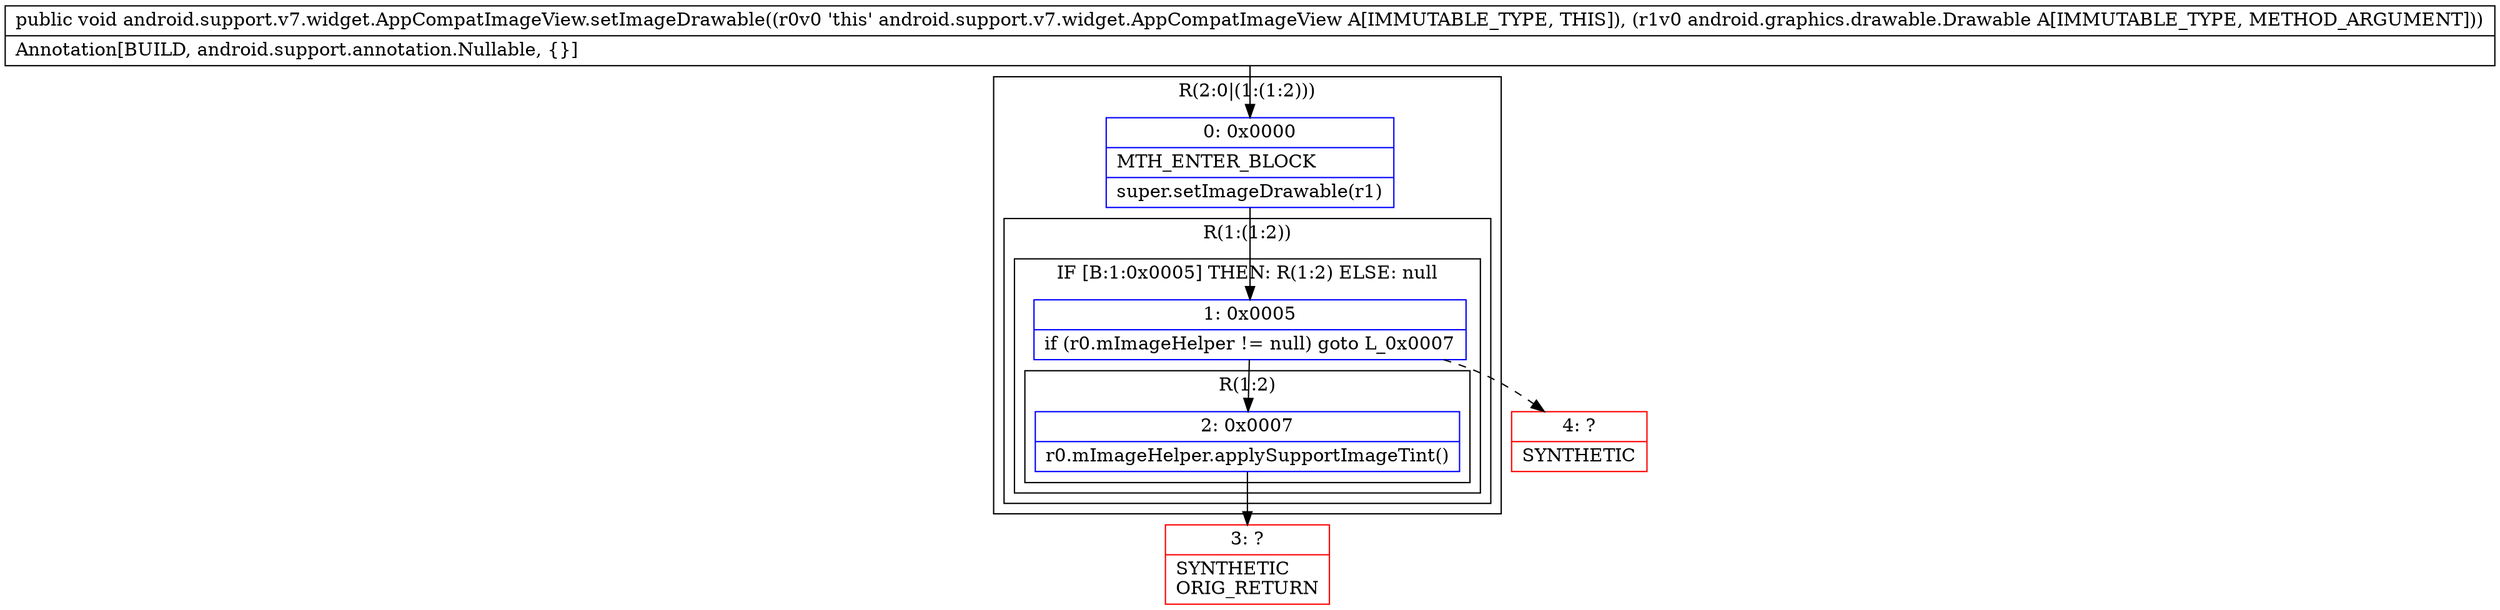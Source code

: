digraph "CFG forandroid.support.v7.widget.AppCompatImageView.setImageDrawable(Landroid\/graphics\/drawable\/Drawable;)V" {
subgraph cluster_Region_918045329 {
label = "R(2:0|(1:(1:2)))";
node [shape=record,color=blue];
Node_0 [shape=record,label="{0\:\ 0x0000|MTH_ENTER_BLOCK\l|super.setImageDrawable(r1)\l}"];
subgraph cluster_Region_731414262 {
label = "R(1:(1:2))";
node [shape=record,color=blue];
subgraph cluster_IfRegion_448504652 {
label = "IF [B:1:0x0005] THEN: R(1:2) ELSE: null";
node [shape=record,color=blue];
Node_1 [shape=record,label="{1\:\ 0x0005|if (r0.mImageHelper != null) goto L_0x0007\l}"];
subgraph cluster_Region_1622579041 {
label = "R(1:2)";
node [shape=record,color=blue];
Node_2 [shape=record,label="{2\:\ 0x0007|r0.mImageHelper.applySupportImageTint()\l}"];
}
}
}
}
Node_3 [shape=record,color=red,label="{3\:\ ?|SYNTHETIC\lORIG_RETURN\l}"];
Node_4 [shape=record,color=red,label="{4\:\ ?|SYNTHETIC\l}"];
MethodNode[shape=record,label="{public void android.support.v7.widget.AppCompatImageView.setImageDrawable((r0v0 'this' android.support.v7.widget.AppCompatImageView A[IMMUTABLE_TYPE, THIS]), (r1v0 android.graphics.drawable.Drawable A[IMMUTABLE_TYPE, METHOD_ARGUMENT]))  | Annotation[BUILD, android.support.annotation.Nullable, \{\}]\l}"];
MethodNode -> Node_0;
Node_0 -> Node_1;
Node_1 -> Node_2;
Node_1 -> Node_4[style=dashed];
Node_2 -> Node_3;
}

